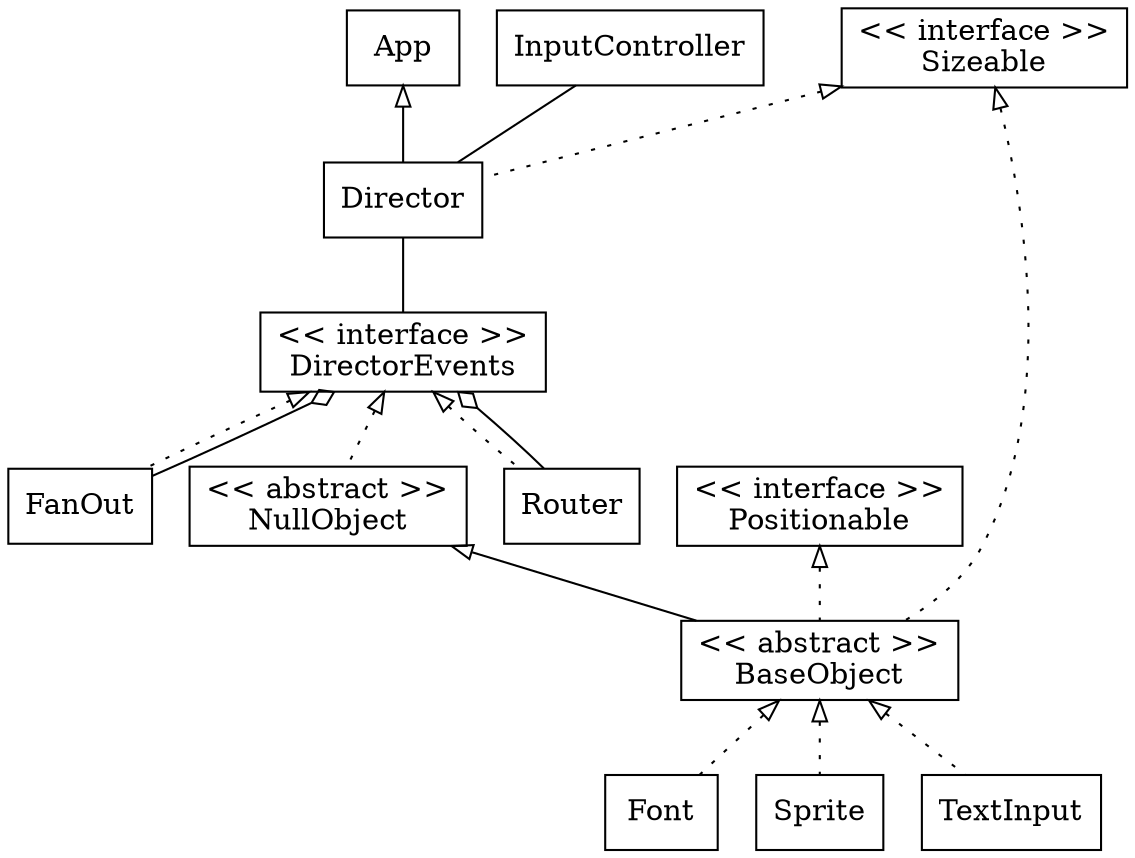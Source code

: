 digraph G {
    node [shape=box]

    subgraph extends {
        edge [dir=back, arrowtail=onormal]
        App -> Director [weight=8]
        NullObject -> BaseObject
    }

    subgraph aggregations {
        edge [arrowhead=odiamond]
        FanOut -> DirectorEvents
        Router -> DirectorEvents
    }

    subgraph relations {
        edge [arrowhead=none]
        Director -> DirectorEvents [weight=8]
        InputController -> Director
    }

    subgraph implements {
        edge [style=dotted, dir=back, arrowtail=onormal]
        BaseObject -> Font
        BaseObject -> Sprite
        BaseObject -> TextInput
        DirectorEvents -> FanOut
        DirectorEvents -> NullObject
        DirectorEvents -> Router
        Positionable -> BaseObject
        Sizeable -> BaseObject
        Sizeable -> Director
    }

    BaseObject [label="<< abstract >>\nBaseObject"]
    DirectorEvents [label="<< interface >>\nDirectorEvents"]
    NullObject [label="<< abstract >>\nNullObject"]
    Positionable [label="<< interface >>\nPositionable"]
    Sizeable [label="<< interface >>\nSizeable"]
}
